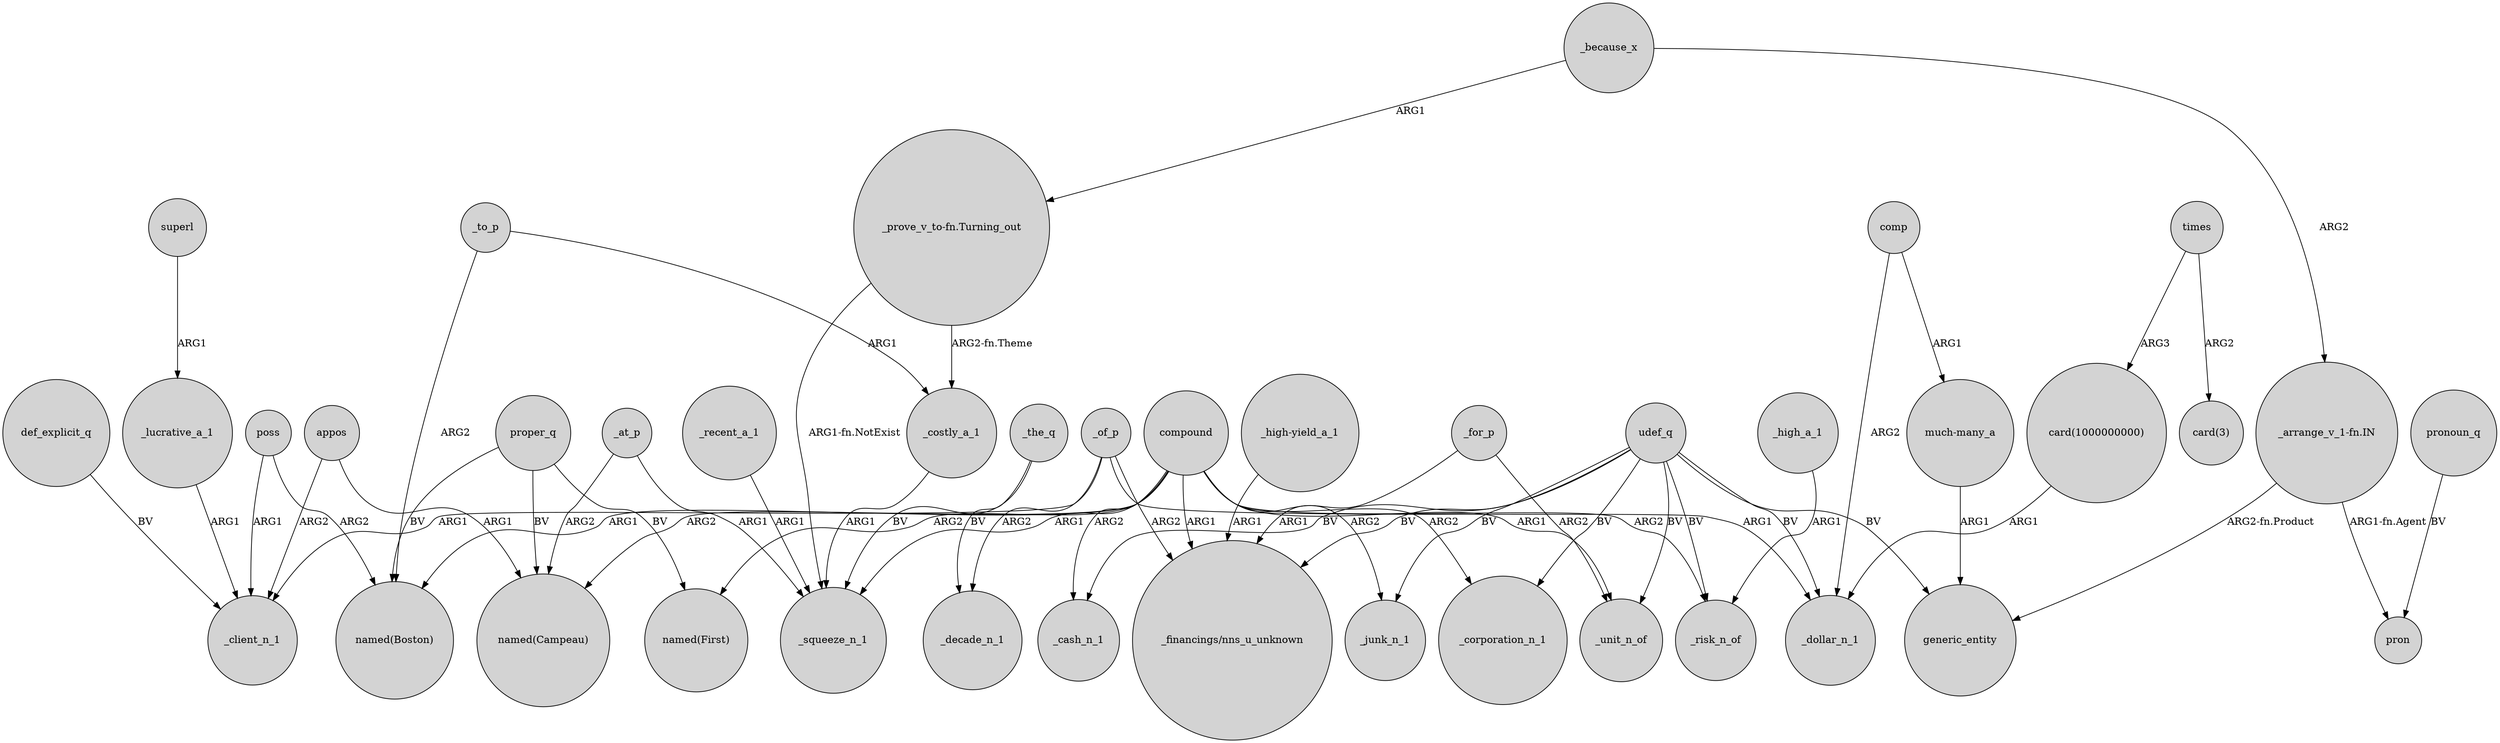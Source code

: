 digraph {
	node [shape=circle style=filled]
	udef_q -> _risk_n_of [label=BV]
	udef_q -> "_financings/nns_u_unknown" [label=BV]
	def_explicit_q -> _client_n_1 [label=BV]
	_high_a_1 -> _risk_n_of [label=ARG1]
	proper_q -> "named(Boston)" [label=BV]
	udef_q -> generic_entity [label=BV]
	_costly_a_1 -> _squeeze_n_1 [label=ARG1]
	_to_p -> _costly_a_1 [label=ARG1]
	compound -> _unit_n_of [label=ARG1]
	"much-many_a" -> generic_entity [label=ARG1]
	udef_q -> _cash_n_1 [label=BV]
	_of_p -> _dollar_n_1 [label=ARG1]
	udef_q -> _unit_n_of [label=BV]
	compound -> _corporation_n_1 [label=ARG2]
	proper_q -> "named(First)" [label=BV]
	compound -> _risk_n_of [label=ARG2]
	_for_p -> "_financings/nns_u_unknown" [label=ARG1]
	compound -> "named(First)" [label=ARG2]
	appos -> "named(Campeau)" [label=ARG1]
	compound -> _junk_n_1 [label=ARG2]
	_to_p -> "named(Boston)" [label=ARG2]
	_for_p -> _unit_n_of [label=ARG2]
	compound -> "named(Boston)" [label=ARG1]
	times -> "card(1000000000)" [label=ARG3]
	_because_x -> "_arrange_v_1-fn.IN" [label=ARG2]
	udef_q -> _junk_n_1 [label=BV]
	udef_q -> _corporation_n_1 [label=BV]
	pronoun_q -> pron [label=BV]
	_of_p -> "_financings/nns_u_unknown" [label=ARG2]
	comp -> "much-many_a" [label=ARG1]
	proper_q -> "named(Campeau)" [label=BV]
	"_prove_v_to-fn.Turning_out" -> _costly_a_1 [label="ARG2-fn.Theme"]
	compound -> _squeeze_n_1 [label=ARG1]
	superl -> _lucrative_a_1 [label=ARG1]
	_the_q -> _squeeze_n_1 [label=BV]
	"_arrange_v_1-fn.IN" -> generic_entity [label="ARG2-fn.Product"]
	_lucrative_a_1 -> _client_n_1 [label=ARG1]
	_of_p -> _client_n_1 [label=ARG1]
	_of_p -> _decade_n_1 [label=ARG2]
	"_arrange_v_1-fn.IN" -> pron [label="ARG1-fn.Agent"]
	"_high-yield_a_1" -> "_financings/nns_u_unknown" [label=ARG1]
	_recent_a_1 -> _squeeze_n_1 [label=ARG1]
	"_prove_v_to-fn.Turning_out" -> _squeeze_n_1 [label="ARG1-fn.NotExist"]
	_because_x -> "_prove_v_to-fn.Turning_out" [label=ARG1]
	poss -> "named(Boston)" [label=ARG2]
	times -> "card(3)" [label=ARG2]
	comp -> _dollar_n_1 [label=ARG2]
	compound -> _cash_n_1 [label=ARG2]
	_the_q -> _decade_n_1 [label=BV]
	appos -> _client_n_1 [label=ARG2]
	"card(1000000000)" -> _dollar_n_1 [label=ARG1]
	_at_p -> "named(Campeau)" [label=ARG2]
	_at_p -> _squeeze_n_1 [label=ARG1]
	compound -> "_financings/nns_u_unknown" [label=ARG1]
	udef_q -> _dollar_n_1 [label=BV]
	poss -> _client_n_1 [label=ARG1]
	compound -> "named(Campeau)" [label=ARG2]
}
